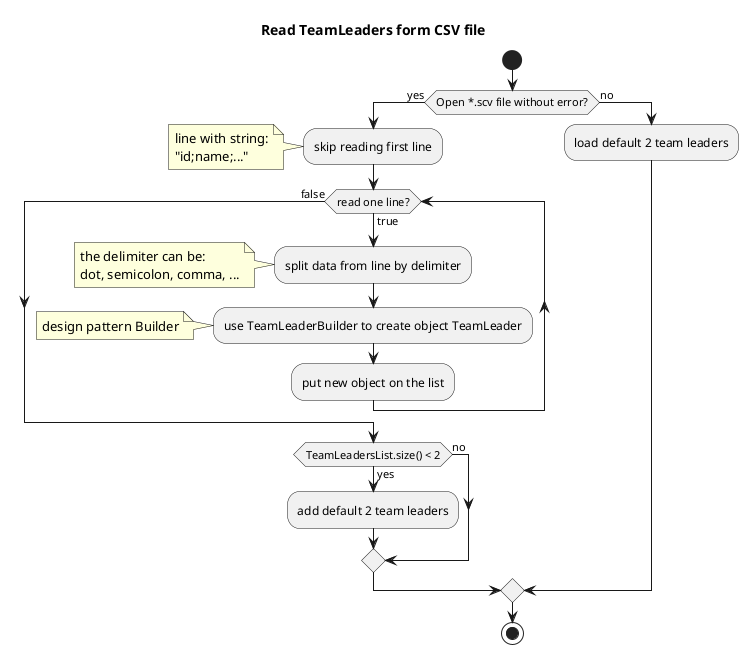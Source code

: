 @startuml
'https://plantuml.com/activity-diagram-beta

start
title Read TeamLeaders form CSV file

if (Open *.scv file without error?) then (yes)
    :skip reading first line;
    note left
        line with string:
        "id;name;..."
    end note

    while (read one line?) is (true)
        :split data from line by delimiter;
        note left
            the delimiter can be:
            dot, semicolon, comma, ...
        end note
        :use TeamLeaderBuilder to create object TeamLeader;
        note left
            design pattern Builder
        end note
        :put new object on the list;
    endwhile(false)
    if (TeamLeadersList.size() < 2) then (yes)
        :add default 2 team leaders;
    else (no)
    endif
else (no)
    :load default 2 team leaders;
endif

stop

@enduml

@startuml
'https://plantuml.com/activity-diagram-beta

start
title Read cards from CSV file

if (Open *.scv file without error?) then (yes)
    :skip reading first line;
    note left
        line with string:
        "id;name;..."
    end note

    while (read one line?) is (true)
        :split data from line by delimiter;
        note left
            the delimiter can be:
            dot, semicolon, comma, ...
        end note
        :use Builder class to create object;
        note left
            design pattern Builder
        end note
        :put new object on the list;
    endwhile(false)
    if (CardList.size() < expectedMinSize) then (yes)
        :add default list;
    else (no)
    endif
else (no)
    :load default list with minimum size;
endif

stop

@enduml
